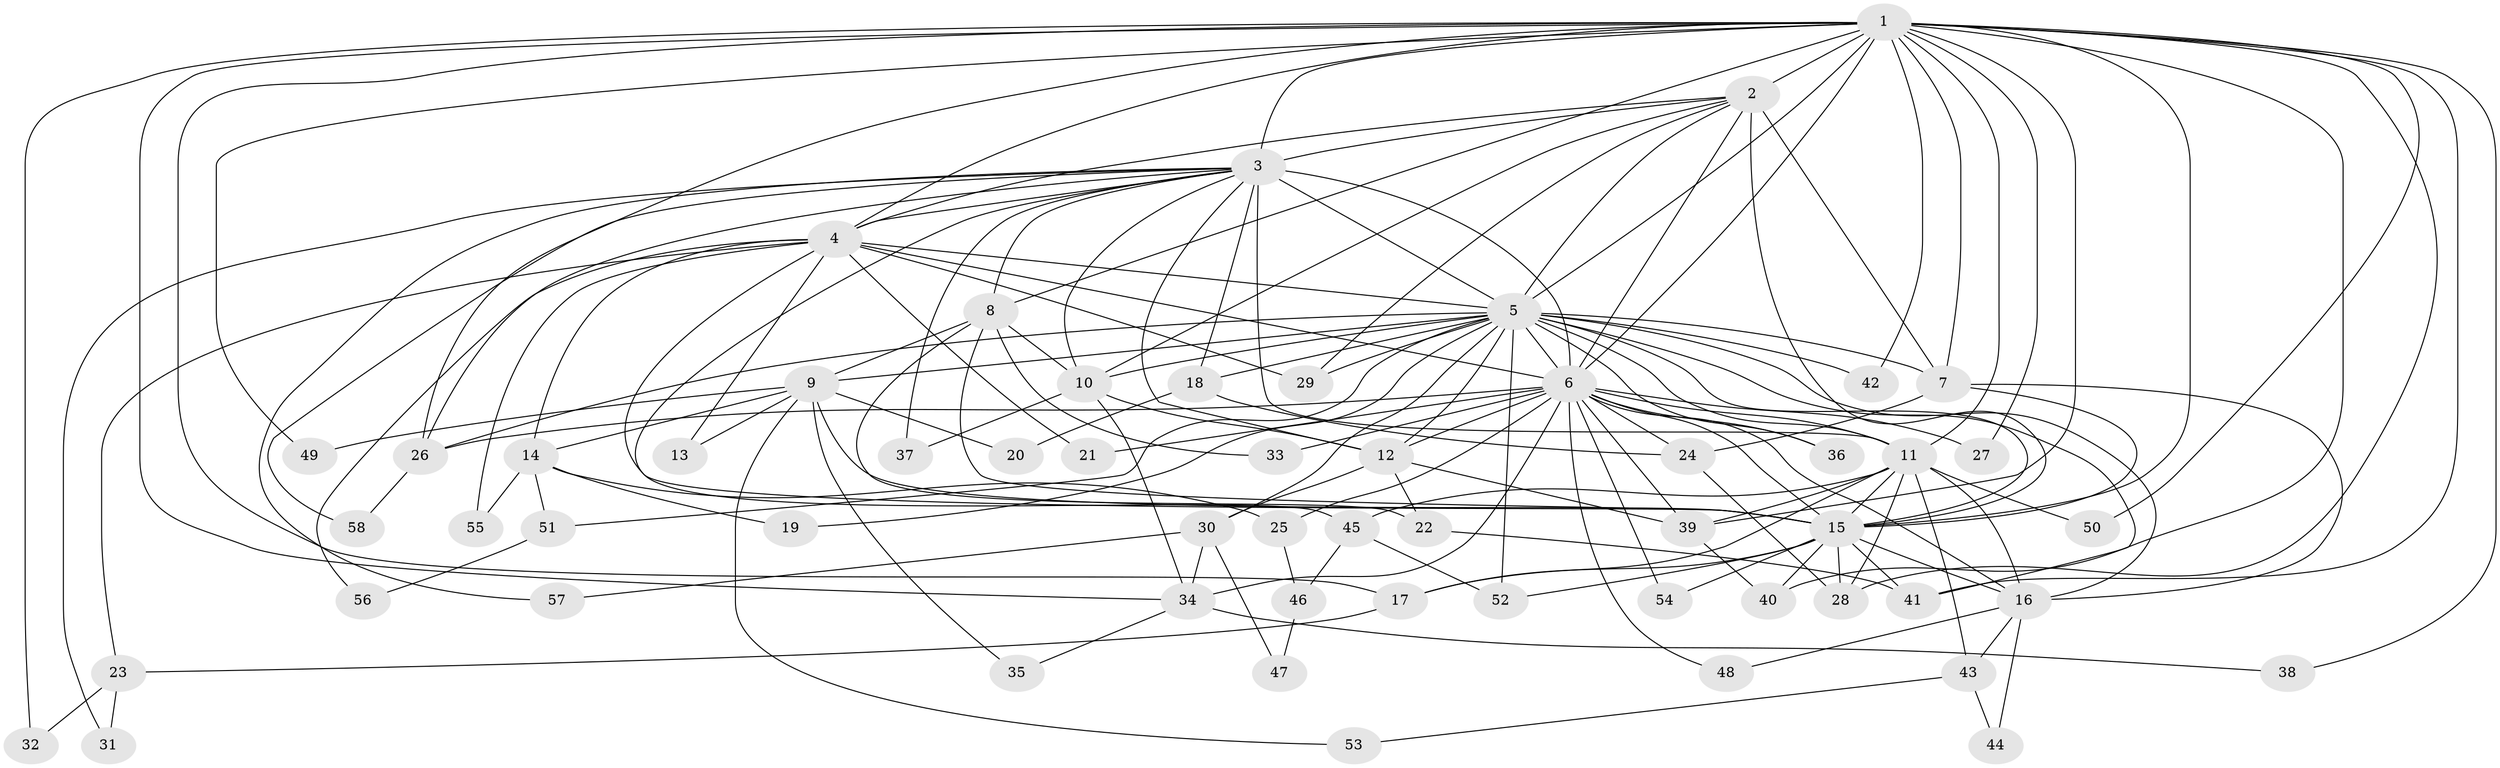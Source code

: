 // original degree distribution, {29: 0.008695652173913044, 19: 0.017391304347826087, 21: 0.008695652173913044, 11: 0.008695652173913044, 18: 0.008695652173913044, 24: 0.008695652173913044, 17: 0.008695652173913044, 22: 0.008695652173913044, 26: 0.008695652173913044, 2: 0.5304347826086957, 8: 0.017391304347826087, 3: 0.2, 10: 0.017391304347826087, 4: 0.08695652173913043, 6: 0.017391304347826087, 5: 0.043478260869565216}
// Generated by graph-tools (version 1.1) at 2025/35/03/09/25 02:35:05]
// undirected, 58 vertices, 151 edges
graph export_dot {
graph [start="1"]
  node [color=gray90,style=filled];
  1;
  2;
  3;
  4;
  5;
  6;
  7;
  8;
  9;
  10;
  11;
  12;
  13;
  14;
  15;
  16;
  17;
  18;
  19;
  20;
  21;
  22;
  23;
  24;
  25;
  26;
  27;
  28;
  29;
  30;
  31;
  32;
  33;
  34;
  35;
  36;
  37;
  38;
  39;
  40;
  41;
  42;
  43;
  44;
  45;
  46;
  47;
  48;
  49;
  50;
  51;
  52;
  53;
  54;
  55;
  56;
  57;
  58;
  1 -- 2 [weight=4.0];
  1 -- 3 [weight=4.0];
  1 -- 4 [weight=2.0];
  1 -- 5 [weight=4.0];
  1 -- 6 [weight=3.0];
  1 -- 7 [weight=3.0];
  1 -- 8 [weight=2.0];
  1 -- 11 [weight=9.0];
  1 -- 15 [weight=1.0];
  1 -- 17 [weight=1.0];
  1 -- 26 [weight=1.0];
  1 -- 27 [weight=1.0];
  1 -- 28 [weight=1.0];
  1 -- 32 [weight=1.0];
  1 -- 34 [weight=1.0];
  1 -- 38 [weight=1.0];
  1 -- 39 [weight=2.0];
  1 -- 40 [weight=1.0];
  1 -- 41 [weight=1.0];
  1 -- 42 [weight=2.0];
  1 -- 49 [weight=1.0];
  1 -- 50 [weight=1.0];
  2 -- 3 [weight=4.0];
  2 -- 4 [weight=3.0];
  2 -- 5 [weight=4.0];
  2 -- 6 [weight=2.0];
  2 -- 7 [weight=8.0];
  2 -- 10 [weight=1.0];
  2 -- 15 [weight=7.0];
  2 -- 29 [weight=1.0];
  3 -- 4 [weight=2.0];
  3 -- 5 [weight=4.0];
  3 -- 6 [weight=2.0];
  3 -- 8 [weight=1.0];
  3 -- 10 [weight=1.0];
  3 -- 11 [weight=1.0];
  3 -- 12 [weight=2.0];
  3 -- 18 [weight=1.0];
  3 -- 26 [weight=1.0];
  3 -- 31 [weight=1.0];
  3 -- 37 [weight=1.0];
  3 -- 45 [weight=1.0];
  3 -- 57 [weight=1.0];
  3 -- 58 [weight=1.0];
  4 -- 5 [weight=2.0];
  4 -- 6 [weight=1.0];
  4 -- 13 [weight=1.0];
  4 -- 14 [weight=1.0];
  4 -- 15 [weight=1.0];
  4 -- 21 [weight=1.0];
  4 -- 23 [weight=1.0];
  4 -- 29 [weight=1.0];
  4 -- 55 [weight=1.0];
  4 -- 56 [weight=1.0];
  5 -- 6 [weight=2.0];
  5 -- 7 [weight=1.0];
  5 -- 9 [weight=3.0];
  5 -- 10 [weight=1.0];
  5 -- 11 [weight=1.0];
  5 -- 12 [weight=1.0];
  5 -- 15 [weight=1.0];
  5 -- 16 [weight=1.0];
  5 -- 18 [weight=1.0];
  5 -- 19 [weight=1.0];
  5 -- 26 [weight=1.0];
  5 -- 29 [weight=1.0];
  5 -- 30 [weight=1.0];
  5 -- 36 [weight=1.0];
  5 -- 41 [weight=1.0];
  5 -- 42 [weight=1.0];
  5 -- 51 [weight=1.0];
  5 -- 52 [weight=2.0];
  6 -- 11 [weight=1.0];
  6 -- 12 [weight=1.0];
  6 -- 15 [weight=1.0];
  6 -- 16 [weight=1.0];
  6 -- 21 [weight=1.0];
  6 -- 24 [weight=1.0];
  6 -- 25 [weight=1.0];
  6 -- 26 [weight=1.0];
  6 -- 27 [weight=1.0];
  6 -- 33 [weight=1.0];
  6 -- 34 [weight=2.0];
  6 -- 36 [weight=1.0];
  6 -- 39 [weight=1.0];
  6 -- 48 [weight=1.0];
  6 -- 54 [weight=1.0];
  7 -- 15 [weight=1.0];
  7 -- 16 [weight=1.0];
  7 -- 24 [weight=1.0];
  8 -- 9 [weight=1.0];
  8 -- 10 [weight=2.0];
  8 -- 15 [weight=1.0];
  8 -- 22 [weight=1.0];
  8 -- 33 [weight=1.0];
  9 -- 13 [weight=1.0];
  9 -- 14 [weight=1.0];
  9 -- 15 [weight=1.0];
  9 -- 20 [weight=1.0];
  9 -- 35 [weight=1.0];
  9 -- 49 [weight=1.0];
  9 -- 53 [weight=1.0];
  10 -- 12 [weight=5.0];
  10 -- 34 [weight=1.0];
  10 -- 37 [weight=1.0];
  11 -- 15 [weight=1.0];
  11 -- 16 [weight=1.0];
  11 -- 17 [weight=1.0];
  11 -- 28 [weight=1.0];
  11 -- 39 [weight=1.0];
  11 -- 43 [weight=1.0];
  11 -- 45 [weight=1.0];
  11 -- 50 [weight=1.0];
  12 -- 22 [weight=1.0];
  12 -- 30 [weight=1.0];
  12 -- 39 [weight=1.0];
  14 -- 19 [weight=1.0];
  14 -- 25 [weight=1.0];
  14 -- 51 [weight=1.0];
  14 -- 55 [weight=1.0];
  15 -- 16 [weight=1.0];
  15 -- 17 [weight=1.0];
  15 -- 28 [weight=1.0];
  15 -- 40 [weight=1.0];
  15 -- 41 [weight=1.0];
  15 -- 52 [weight=1.0];
  15 -- 54 [weight=1.0];
  16 -- 43 [weight=1.0];
  16 -- 44 [weight=1.0];
  16 -- 48 [weight=1.0];
  17 -- 23 [weight=1.0];
  18 -- 20 [weight=1.0];
  18 -- 24 [weight=2.0];
  22 -- 41 [weight=1.0];
  23 -- 31 [weight=1.0];
  23 -- 32 [weight=1.0];
  24 -- 28 [weight=1.0];
  25 -- 46 [weight=1.0];
  26 -- 58 [weight=1.0];
  30 -- 34 [weight=1.0];
  30 -- 47 [weight=1.0];
  30 -- 57 [weight=1.0];
  34 -- 35 [weight=1.0];
  34 -- 38 [weight=1.0];
  39 -- 40 [weight=1.0];
  43 -- 44 [weight=1.0];
  43 -- 53 [weight=1.0];
  45 -- 46 [weight=1.0];
  45 -- 52 [weight=1.0];
  46 -- 47 [weight=1.0];
  51 -- 56 [weight=1.0];
}
